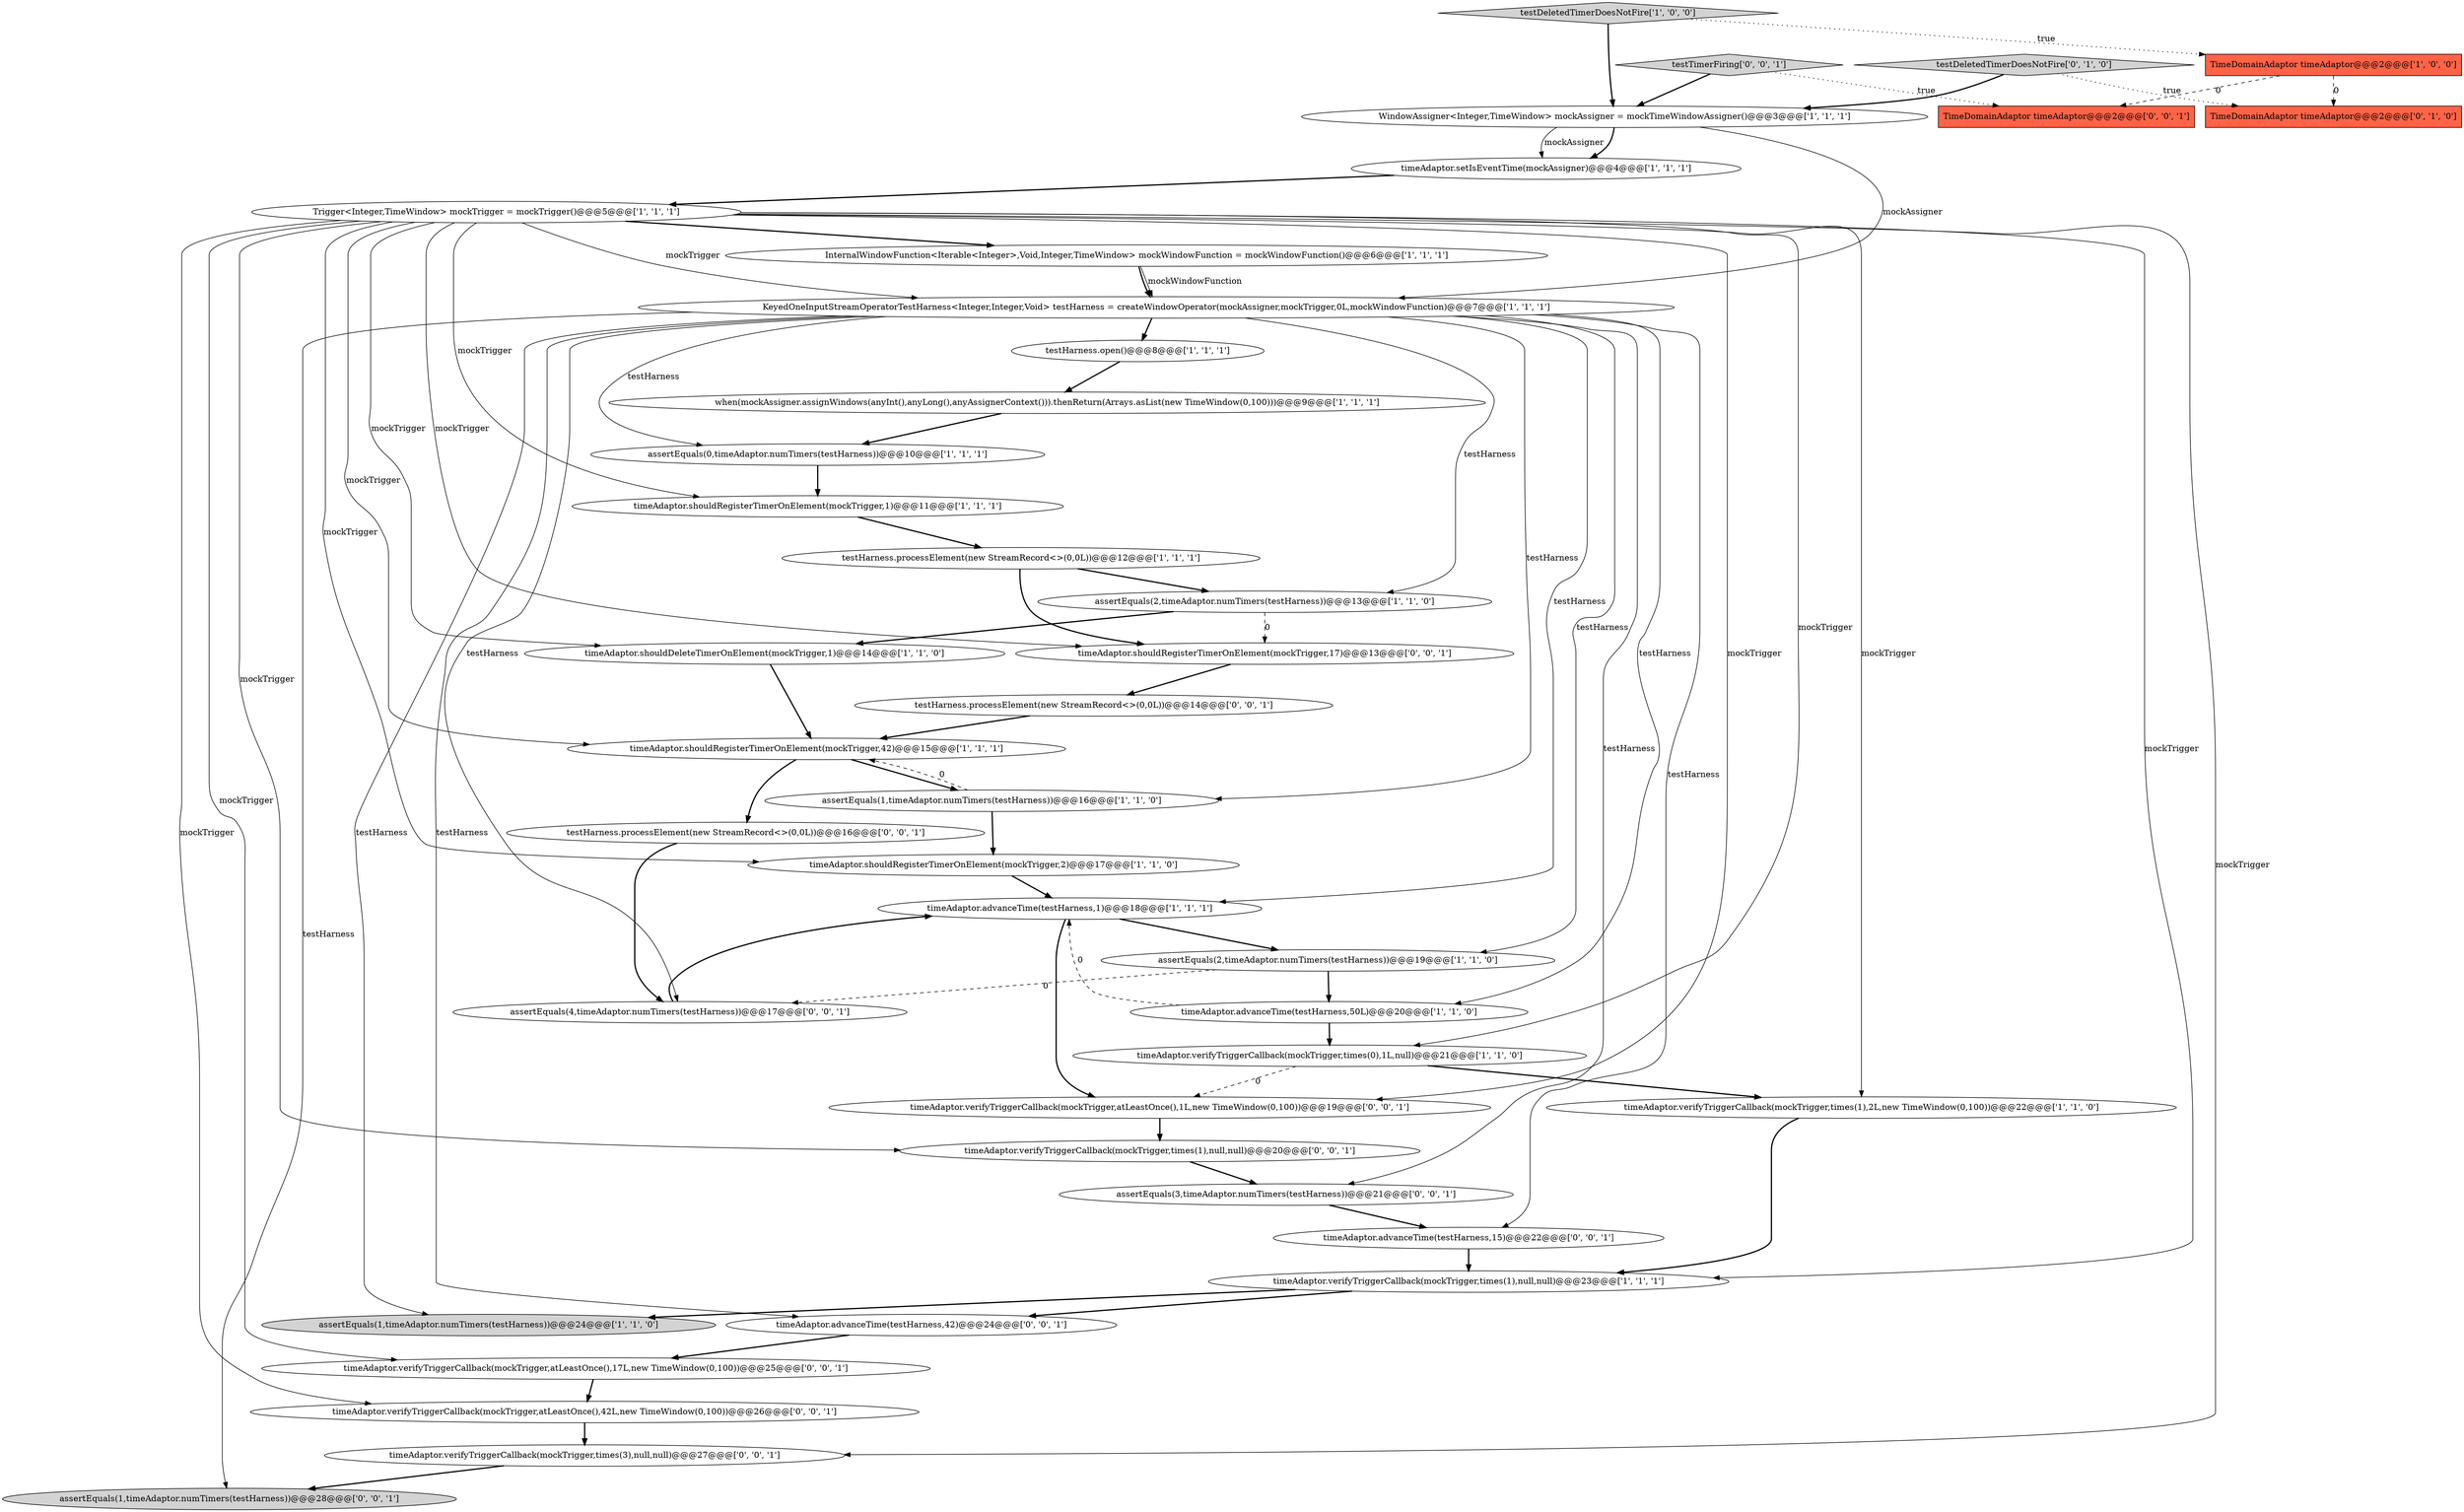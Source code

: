 digraph {
40 [style = filled, label = "timeAdaptor.verifyTriggerCallback(mockTrigger,times(1),null,null)@@@20@@@['0', '0', '1']", fillcolor = white, shape = ellipse image = "AAA0AAABBB3BBB"];
1 [style = filled, label = "assertEquals(1,timeAdaptor.numTimers(testHarness))@@@24@@@['1', '1', '0']", fillcolor = lightgray, shape = ellipse image = "AAA0AAABBB1BBB"];
3 [style = filled, label = "KeyedOneInputStreamOperatorTestHarness<Integer,Integer,Void> testHarness = createWindowOperator(mockAssigner,mockTrigger,0L,mockWindowFunction)@@@7@@@['1', '1', '1']", fillcolor = white, shape = ellipse image = "AAA0AAABBB1BBB"];
29 [style = filled, label = "timeAdaptor.shouldRegisterTimerOnElement(mockTrigger,17)@@@13@@@['0', '0', '1']", fillcolor = white, shape = ellipse image = "AAA0AAABBB3BBB"];
34 [style = filled, label = "testTimerFiring['0', '0', '1']", fillcolor = lightgray, shape = diamond image = "AAA0AAABBB3BBB"];
16 [style = filled, label = "WindowAssigner<Integer,TimeWindow> mockAssigner = mockTimeWindowAssigner()@@@3@@@['1', '1', '1']", fillcolor = white, shape = ellipse image = "AAA0AAABBB1BBB"];
17 [style = filled, label = "InternalWindowFunction<Iterable<Integer>,Void,Integer,TimeWindow> mockWindowFunction = mockWindowFunction()@@@6@@@['1', '1', '1']", fillcolor = white, shape = ellipse image = "AAA0AAABBB1BBB"];
9 [style = filled, label = "assertEquals(2,timeAdaptor.numTimers(testHarness))@@@13@@@['1', '1', '0']", fillcolor = white, shape = ellipse image = "AAA0AAABBB1BBB"];
13 [style = filled, label = "timeAdaptor.setIsEventTime(mockAssigner)@@@4@@@['1', '1', '1']", fillcolor = white, shape = ellipse image = "AAA0AAABBB1BBB"];
4 [style = filled, label = "timeAdaptor.shouldRegisterTimerOnElement(mockTrigger,1)@@@11@@@['1', '1', '1']", fillcolor = white, shape = ellipse image = "AAA0AAABBB1BBB"];
2 [style = filled, label = "timeAdaptor.verifyTriggerCallback(mockTrigger,times(1),2L,new TimeWindow(0,100))@@@22@@@['1', '1', '0']", fillcolor = white, shape = ellipse image = "AAA0AAABBB1BBB"];
31 [style = filled, label = "TimeDomainAdaptor timeAdaptor@@@2@@@['0', '0', '1']", fillcolor = tomato, shape = box image = "AAA0AAABBB3BBB"];
8 [style = filled, label = "when(mockAssigner.assignWindows(anyInt(),anyLong(),anyAssignerContext())).thenReturn(Arrays.asList(new TimeWindow(0,100)))@@@9@@@['1', '1', '1']", fillcolor = white, shape = ellipse image = "AAA0AAABBB1BBB"];
5 [style = filled, label = "timeAdaptor.shouldRegisterTimerOnElement(mockTrigger,42)@@@15@@@['1', '1', '1']", fillcolor = white, shape = ellipse image = "AAA0AAABBB1BBB"];
15 [style = filled, label = "testDeletedTimerDoesNotFire['1', '0', '0']", fillcolor = lightgray, shape = diamond image = "AAA0AAABBB1BBB"];
7 [style = filled, label = "TimeDomainAdaptor timeAdaptor@@@2@@@['1', '0', '0']", fillcolor = tomato, shape = box image = "AAA1AAABBB1BBB"];
11 [style = filled, label = "testHarness.open()@@@8@@@['1', '1', '1']", fillcolor = white, shape = ellipse image = "AAA0AAABBB1BBB"];
28 [style = filled, label = "timeAdaptor.advanceTime(testHarness,42)@@@24@@@['0', '0', '1']", fillcolor = white, shape = ellipse image = "AAA0AAABBB3BBB"];
32 [style = filled, label = "testHarness.processElement(new StreamRecord<>(0,0L))@@@14@@@['0', '0', '1']", fillcolor = white, shape = ellipse image = "AAA0AAABBB3BBB"];
26 [style = filled, label = "timeAdaptor.verifyTriggerCallback(mockTrigger,atLeastOnce(),1L,new TimeWindow(0,100))@@@19@@@['0', '0', '1']", fillcolor = white, shape = ellipse image = "AAA0AAABBB3BBB"];
39 [style = filled, label = "assertEquals(3,timeAdaptor.numTimers(testHarness))@@@21@@@['0', '0', '1']", fillcolor = white, shape = ellipse image = "AAA0AAABBB3BBB"];
6 [style = filled, label = "Trigger<Integer,TimeWindow> mockTrigger = mockTrigger()@@@5@@@['1', '1', '1']", fillcolor = white, shape = ellipse image = "AAA0AAABBB1BBB"];
33 [style = filled, label = "timeAdaptor.advanceTime(testHarness,15)@@@22@@@['0', '0', '1']", fillcolor = white, shape = ellipse image = "AAA0AAABBB3BBB"];
37 [style = filled, label = "timeAdaptor.verifyTriggerCallback(mockTrigger,times(3),null,null)@@@27@@@['0', '0', '1']", fillcolor = white, shape = ellipse image = "AAA0AAABBB3BBB"];
27 [style = filled, label = "assertEquals(1,timeAdaptor.numTimers(testHarness))@@@28@@@['0', '0', '1']", fillcolor = lightgray, shape = ellipse image = "AAA0AAABBB3BBB"];
24 [style = filled, label = "TimeDomainAdaptor timeAdaptor@@@2@@@['0', '1', '0']", fillcolor = tomato, shape = box image = "AAA1AAABBB2BBB"];
18 [style = filled, label = "timeAdaptor.shouldRegisterTimerOnElement(mockTrigger,2)@@@17@@@['1', '1', '0']", fillcolor = white, shape = ellipse image = "AAA0AAABBB1BBB"];
19 [style = filled, label = "timeAdaptor.advanceTime(testHarness,1)@@@18@@@['1', '1', '1']", fillcolor = white, shape = ellipse image = "AAA0AAABBB1BBB"];
10 [style = filled, label = "assertEquals(1,timeAdaptor.numTimers(testHarness))@@@16@@@['1', '1', '0']", fillcolor = white, shape = ellipse image = "AAA0AAABBB1BBB"];
23 [style = filled, label = "timeAdaptor.verifyTriggerCallback(mockTrigger,times(1),null,null)@@@23@@@['1', '1', '1']", fillcolor = white, shape = ellipse image = "AAA0AAABBB1BBB"];
25 [style = filled, label = "testDeletedTimerDoesNotFire['0', '1', '0']", fillcolor = lightgray, shape = diamond image = "AAA0AAABBB2BBB"];
22 [style = filled, label = "testHarness.processElement(new StreamRecord<>(0,0L))@@@12@@@['1', '1', '1']", fillcolor = white, shape = ellipse image = "AAA0AAABBB1BBB"];
30 [style = filled, label = "timeAdaptor.verifyTriggerCallback(mockTrigger,atLeastOnce(),17L,new TimeWindow(0,100))@@@25@@@['0', '0', '1']", fillcolor = white, shape = ellipse image = "AAA0AAABBB3BBB"];
14 [style = filled, label = "timeAdaptor.verifyTriggerCallback(mockTrigger,times(0),1L,null)@@@21@@@['1', '1', '0']", fillcolor = white, shape = ellipse image = "AAA0AAABBB1BBB"];
0 [style = filled, label = "timeAdaptor.shouldDeleteTimerOnElement(mockTrigger,1)@@@14@@@['1', '1', '0']", fillcolor = white, shape = ellipse image = "AAA0AAABBB1BBB"];
21 [style = filled, label = "timeAdaptor.advanceTime(testHarness,50L)@@@20@@@['1', '1', '0']", fillcolor = white, shape = ellipse image = "AAA0AAABBB1BBB"];
36 [style = filled, label = "assertEquals(4,timeAdaptor.numTimers(testHarness))@@@17@@@['0', '0', '1']", fillcolor = white, shape = ellipse image = "AAA0AAABBB3BBB"];
12 [style = filled, label = "assertEquals(2,timeAdaptor.numTimers(testHarness))@@@19@@@['1', '1', '0']", fillcolor = white, shape = ellipse image = "AAA0AAABBB1BBB"];
20 [style = filled, label = "assertEquals(0,timeAdaptor.numTimers(testHarness))@@@10@@@['1', '1', '1']", fillcolor = white, shape = ellipse image = "AAA0AAABBB1BBB"];
35 [style = filled, label = "timeAdaptor.verifyTriggerCallback(mockTrigger,atLeastOnce(),42L,new TimeWindow(0,100))@@@26@@@['0', '0', '1']", fillcolor = white, shape = ellipse image = "AAA0AAABBB3BBB"];
38 [style = filled, label = "testHarness.processElement(new StreamRecord<>(0,0L))@@@16@@@['0', '0', '1']", fillcolor = white, shape = ellipse image = "AAA0AAABBB3BBB"];
6->17 [style = bold, label=""];
5->10 [style = bold, label=""];
3->10 [style = solid, label="testHarness"];
6->23 [style = solid, label="mockTrigger"];
6->4 [style = solid, label="mockTrigger"];
6->29 [style = solid, label="mockTrigger"];
6->35 [style = solid, label="mockTrigger"];
16->13 [style = bold, label=""];
10->18 [style = bold, label=""];
6->26 [style = solid, label="mockTrigger"];
32->5 [style = bold, label=""];
9->0 [style = bold, label=""];
7->31 [style = dashed, label="0"];
28->30 [style = bold, label=""];
19->12 [style = bold, label=""];
37->27 [style = bold, label=""];
3->21 [style = solid, label="testHarness"];
3->20 [style = solid, label="testHarness"];
12->21 [style = bold, label=""];
6->5 [style = solid, label="mockTrigger"];
3->27 [style = solid, label="testHarness"];
6->2 [style = solid, label="mockTrigger"];
21->19 [style = dashed, label="0"];
6->3 [style = solid, label="mockTrigger"];
22->9 [style = bold, label=""];
6->0 [style = solid, label="mockTrigger"];
3->11 [style = bold, label=""];
18->19 [style = bold, label=""];
22->29 [style = bold, label=""];
3->36 [style = solid, label="testHarness"];
6->37 [style = solid, label="mockTrigger"];
38->36 [style = bold, label=""];
25->24 [style = dotted, label="true"];
26->40 [style = bold, label=""];
15->7 [style = dotted, label="true"];
15->16 [style = bold, label=""];
25->16 [style = bold, label=""];
5->38 [style = bold, label=""];
39->33 [style = bold, label=""];
20->4 [style = bold, label=""];
14->26 [style = dashed, label="0"];
6->18 [style = solid, label="mockTrigger"];
33->23 [style = bold, label=""];
23->28 [style = bold, label=""];
2->23 [style = bold, label=""];
34->31 [style = dotted, label="true"];
8->20 [style = bold, label=""];
40->39 [style = bold, label=""];
3->19 [style = solid, label="testHarness"];
16->3 [style = solid, label="mockAssigner"];
30->35 [style = bold, label=""];
9->29 [style = dashed, label="0"];
35->37 [style = bold, label=""];
7->24 [style = dashed, label="0"];
12->36 [style = dashed, label="0"];
19->26 [style = bold, label=""];
29->32 [style = bold, label=""];
34->16 [style = bold, label=""];
17->3 [style = solid, label="mockWindowFunction"];
3->12 [style = solid, label="testHarness"];
21->14 [style = bold, label=""];
17->3 [style = bold, label=""];
23->1 [style = bold, label=""];
3->9 [style = solid, label="testHarness"];
6->30 [style = solid, label="mockTrigger"];
11->8 [style = bold, label=""];
6->40 [style = solid, label="mockTrigger"];
14->2 [style = bold, label=""];
10->5 [style = dashed, label="0"];
16->13 [style = solid, label="mockAssigner"];
6->14 [style = solid, label="mockTrigger"];
13->6 [style = bold, label=""];
3->28 [style = solid, label="testHarness"];
36->19 [style = bold, label=""];
4->22 [style = bold, label=""];
3->33 [style = solid, label="testHarness"];
3->39 [style = solid, label="testHarness"];
0->5 [style = bold, label=""];
3->1 [style = solid, label="testHarness"];
}
